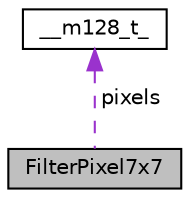 digraph "FilterPixel7x7"
{
  edge [fontname="Helvetica",fontsize="10",labelfontname="Helvetica",labelfontsize="10"];
  node [fontname="Helvetica",fontsize="10",shape=record];
  Node1 [label="FilterPixel7x7",height=0.2,width=0.4,color="black", fillcolor="grey75", style="filled", fontcolor="black"];
  Node2 -> Node1 [dir="back",color="darkorchid3",fontsize="10",style="dashed",label=" pixels" ,fontname="Helvetica"];
  Node2 [label="__m128_t_",height=0.2,width=0.4,color="black", fillcolor="white", style="filled",URL="$struct____m128__t__.html"];
}
